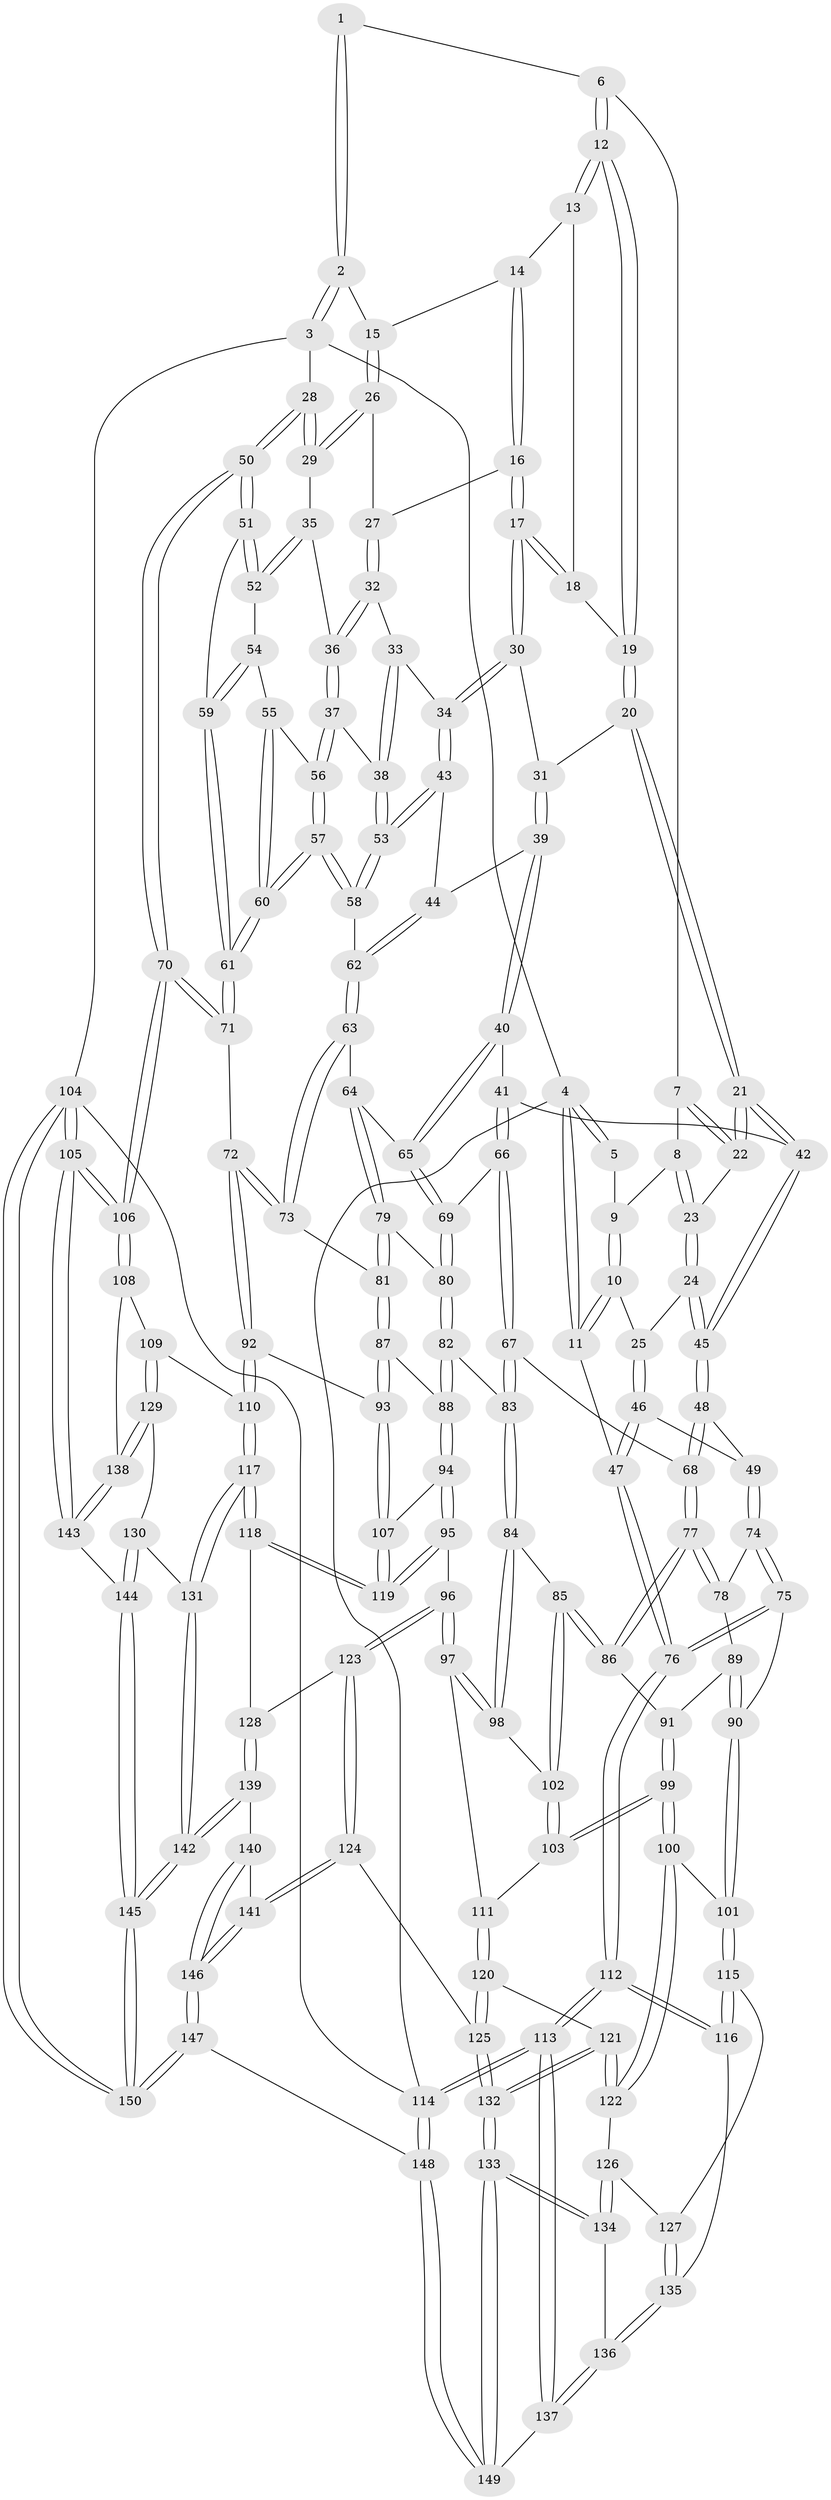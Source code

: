 // coarse degree distribution, {4: 0.3904761904761905, 5: 0.41904761904761906, 6: 0.11428571428571428, 3: 0.0761904761904762}
// Generated by graph-tools (version 1.1) at 2025/24/03/03/25 07:24:36]
// undirected, 150 vertices, 372 edges
graph export_dot {
graph [start="1"]
  node [color=gray90,style=filled];
  1 [pos="+0.39959425733585063+0"];
  2 [pos="+0.9497417735271221+0"];
  3 [pos="+1+0"];
  4 [pos="+0+0"];
  5 [pos="+0.19727704488421594+0"];
  6 [pos="+0.4266844274152504+0"];
  7 [pos="+0.34810910679717827+0.08219469669189276"];
  8 [pos="+0.31223981639332665+0.10082739067018225"];
  9 [pos="+0.19958969128563406+0"];
  10 [pos="+0.17500530989742652+0.14622056714419726"];
  11 [pos="+0+0.18703785123482441"];
  12 [pos="+0.510548352941708+0.07269516714795589"];
  13 [pos="+0.6383112713159556+0.0317202597475484"];
  14 [pos="+0.7625602056209944+0"];
  15 [pos="+0.9171901083618245+0"];
  16 [pos="+0.6826176232169673+0.12586290905107533"];
  17 [pos="+0.6636049543463268+0.14485627122247832"];
  18 [pos="+0.6317904244286788+0.11995972425447024"];
  19 [pos="+0.5110706131752416+0.07566264341632646"];
  20 [pos="+0.5003967678948166+0.14693492219439763"];
  21 [pos="+0.4313469720678657+0.22305104901855324"];
  22 [pos="+0.4030349370466932+0.19764767604745612"];
  23 [pos="+0.25165264826939227+0.16299038725071174"];
  24 [pos="+0.22399635514696342+0.17553833104636932"];
  25 [pos="+0.2093609808255381+0.17161045703093736"];
  26 [pos="+0.875860419592199+0.04216605557203554"];
  27 [pos="+0.7657980696624314+0.1519122336821023"];
  28 [pos="+1+0.2602978976739282"];
  29 [pos="+0.8894215597325252+0.17771157721041242"];
  30 [pos="+0.6587326024313644+0.18456677969238894"];
  31 [pos="+0.6018020164459307+0.2114451588647699"];
  32 [pos="+0.7523505507503434+0.2036776242109804"];
  33 [pos="+0.7472608915982678+0.20762180857528595"];
  34 [pos="+0.7039956677380902+0.220849002798431"];
  35 [pos="+0.8844428009294067+0.19318526448617637"];
  36 [pos="+0.8583099077063582+0.216148264010354"];
  37 [pos="+0.8427027127609014+0.2502646824827448"];
  38 [pos="+0.7830573014415367+0.26475187594407185"];
  39 [pos="+0.5899745497231007+0.2733463720196422"];
  40 [pos="+0.5757845425250381+0.2940891088599184"];
  41 [pos="+0.4562851594685026+0.2752668883183669"];
  42 [pos="+0.4312247800273883+0.2241365396602182"];
  43 [pos="+0.7038843705597183+0.2538873822008692"];
  44 [pos="+0.6809771391034294+0.28691429550723435"];
  45 [pos="+0.2925251581228896+0.29133510931383966"];
  46 [pos="+0.1625890092621405+0.28607088054015734"];
  47 [pos="+0+0.33460647824455225"];
  48 [pos="+0.28723713381082683+0.3147349487823126"];
  49 [pos="+0.2094277869017032+0.343504090021708"];
  50 [pos="+1+0.3153307631314487"];
  51 [pos="+0.9634939293506912+0.3084797823385763"];
  52 [pos="+0.9214835870369875+0.25036588833171924"];
  53 [pos="+0.7601391154641569+0.2983257487698799"];
  54 [pos="+0.8765042284173438+0.30007667974297597"];
  55 [pos="+0.8738313480565452+0.29931926064655856"];
  56 [pos="+0.8431087654215713+0.2672384794393096"];
  57 [pos="+0.8039603311902217+0.3541620176659349"];
  58 [pos="+0.7656442506472608+0.3216672883570869"];
  59 [pos="+0.938954807503313+0.326539764854638"];
  60 [pos="+0.8302299100094678+0.4206343193434481"];
  61 [pos="+0.8406302169475829+0.45647059053925687"];
  62 [pos="+0.6822800291798805+0.3462931800525577"];
  63 [pos="+0.6786849164602037+0.352472233104035"];
  64 [pos="+0.6441340965384723+0.3596744780600378"];
  65 [pos="+0.5841859764550966+0.325699448723578"];
  66 [pos="+0.4478236355034171+0.3344354366512712"];
  67 [pos="+0.4286710257530529+0.370743078079305"];
  68 [pos="+0.3195679657586107+0.3674816002204921"];
  69 [pos="+0.5510308752413063+0.3775731990687563"];
  70 [pos="+1+0.5858371896509995"];
  71 [pos="+0.839828184593469+0.4643731851654383"];
  72 [pos="+0.8121498391246877+0.4816409958441983"];
  73 [pos="+0.7410392873095054+0.44559686509938407"];
  74 [pos="+0.17483647425097204+0.3990965843470494"];
  75 [pos="+0.056943743717553626+0.45707841797838167"];
  76 [pos="+0+0.3889033902938434"];
  77 [pos="+0.3028927290295606+0.43964770955069976"];
  78 [pos="+0.2537136916118777+0.4399326448415871"];
  79 [pos="+0.6232752512609633+0.4208432196823625"];
  80 [pos="+0.5509784094144166+0.3862147752608814"];
  81 [pos="+0.6287010524610976+0.45266246660632714"];
  82 [pos="+0.5150921333543067+0.45947769989937576"];
  83 [pos="+0.4494496455245734+0.4483801782785888"];
  84 [pos="+0.4437417822179509+0.4543440754618645"];
  85 [pos="+0.3313403596755109+0.48040868666348496"];
  86 [pos="+0.3202326843564078+0.47144960375781875"];
  87 [pos="+0.6095603572478945+0.477495126586089"];
  88 [pos="+0.5677800145273607+0.5109619457894018"];
  89 [pos="+0.23127078382388389+0.47627453661180214"];
  90 [pos="+0.1319458163442699+0.539322102481822"];
  91 [pos="+0.258450187332032+0.5145503706016142"];
  92 [pos="+0.7886582681302177+0.5275815579306447"];
  93 [pos="+0.7461813934865833+0.5473226755152344"];
  94 [pos="+0.5710436318734184+0.5845587560692139"];
  95 [pos="+0.5325810829973572+0.6316828978265902"];
  96 [pos="+0.5279097226053359+0.6355812873040336"];
  97 [pos="+0.43798937828972895+0.5930871946636529"];
  98 [pos="+0.43133245797751646+0.5696506504770475"];
  99 [pos="+0.1936300416189216+0.6044022521153103"];
  100 [pos="+0.18018582532830904+0.610981122054051"];
  101 [pos="+0.17203347061239063+0.6037026661349635"];
  102 [pos="+0.3352819809090996+0.5088805709211419"];
  103 [pos="+0.31325202442829636+0.5802284202565828"];
  104 [pos="+1+1"];
  105 [pos="+1+1"];
  106 [pos="+1+0.6089704089909963"];
  107 [pos="+0.6800014794239696+0.5916528831345461"];
  108 [pos="+1+0.6581426043057074"];
  109 [pos="+0.8673825201381994+0.6744569652748212"];
  110 [pos="+0.825610417909743+0.6696710318552636"];
  111 [pos="+0.3664311687374148+0.6228357600465226"];
  112 [pos="+0+0.6445602758662525"];
  113 [pos="+0+1"];
  114 [pos="+0+1"];
  115 [pos="+0+0.6697493934103584"];
  116 [pos="+0+0.6604464009031493"];
  117 [pos="+0.7530670230522347+0.7588825825954241"];
  118 [pos="+0.7228507204573927+0.7446286997682552"];
  119 [pos="+0.7071016617873397+0.7155984135746492"];
  120 [pos="+0.34262338381744223+0.7062649622105719"];
  121 [pos="+0.20613879770584967+0.669274863902874"];
  122 [pos="+0.1860065719551618+0.6436182551999153"];
  123 [pos="+0.5125501203640144+0.7333933575445231"];
  124 [pos="+0.42372071022827346+0.8046867353653177"];
  125 [pos="+0.3919633494544325+0.7948861141976388"];
  126 [pos="+0.13796007615081157+0.6918450900332507"];
  127 [pos="+0.08365254056425808+0.7229824823209329"];
  128 [pos="+0.5905843955323489+0.7734370027500084"];
  129 [pos="+0.8994269188191581+0.8058779591039514"];
  130 [pos="+0.8690552549955317+0.8083822314634089"];
  131 [pos="+0.7578865923531515+0.7729405072963437"];
  132 [pos="+0.22178041286130026+0.8610658382753582"];
  133 [pos="+0.2214109684135349+0.8615084509457823"];
  134 [pos="+0.1295803021045093+0.8549854274588253"];
  135 [pos="+0.07302606229015597+0.7643455706063292"];
  136 [pos="+0.06957798256489955+0.8609840855450329"];
  137 [pos="+0+0.9558338450644308"];
  138 [pos="+0.9042936993840938+0.8065775327630441"];
  139 [pos="+0.6231438574805549+0.9196728493588782"];
  140 [pos="+0.5948676278858778+0.9194488403498523"];
  141 [pos="+0.44211689320324943+0.8650431376101438"];
  142 [pos="+0.7184181189414852+0.9759519758359858"];
  143 [pos="+0.9297469079807513+0.8531132034674874"];
  144 [pos="+0.8417025038483125+0.9438561572411633"];
  145 [pos="+0.7676749763715828+1"];
  146 [pos="+0.3884985327700067+1"];
  147 [pos="+0.34525296930955174+1"];
  148 [pos="+0.331493326835626+1"];
  149 [pos="+0.2469069819143871+0.9739608921294953"];
  150 [pos="+0.8076625024414396+1"];
  1 -- 2;
  1 -- 2;
  1 -- 6;
  2 -- 3;
  2 -- 3;
  2 -- 15;
  3 -- 4;
  3 -- 28;
  3 -- 104;
  4 -- 5;
  4 -- 5;
  4 -- 11;
  4 -- 11;
  4 -- 114;
  5 -- 9;
  6 -- 7;
  6 -- 12;
  6 -- 12;
  7 -- 8;
  7 -- 22;
  7 -- 22;
  8 -- 9;
  8 -- 23;
  8 -- 23;
  9 -- 10;
  9 -- 10;
  10 -- 11;
  10 -- 11;
  10 -- 25;
  11 -- 47;
  12 -- 13;
  12 -- 13;
  12 -- 19;
  12 -- 19;
  13 -- 14;
  13 -- 18;
  14 -- 15;
  14 -- 16;
  14 -- 16;
  15 -- 26;
  15 -- 26;
  16 -- 17;
  16 -- 17;
  16 -- 27;
  17 -- 18;
  17 -- 18;
  17 -- 30;
  17 -- 30;
  18 -- 19;
  19 -- 20;
  19 -- 20;
  20 -- 21;
  20 -- 21;
  20 -- 31;
  21 -- 22;
  21 -- 22;
  21 -- 42;
  21 -- 42;
  22 -- 23;
  23 -- 24;
  23 -- 24;
  24 -- 25;
  24 -- 45;
  24 -- 45;
  25 -- 46;
  25 -- 46;
  26 -- 27;
  26 -- 29;
  26 -- 29;
  27 -- 32;
  27 -- 32;
  28 -- 29;
  28 -- 29;
  28 -- 50;
  28 -- 50;
  29 -- 35;
  30 -- 31;
  30 -- 34;
  30 -- 34;
  31 -- 39;
  31 -- 39;
  32 -- 33;
  32 -- 36;
  32 -- 36;
  33 -- 34;
  33 -- 38;
  33 -- 38;
  34 -- 43;
  34 -- 43;
  35 -- 36;
  35 -- 52;
  35 -- 52;
  36 -- 37;
  36 -- 37;
  37 -- 38;
  37 -- 56;
  37 -- 56;
  38 -- 53;
  38 -- 53;
  39 -- 40;
  39 -- 40;
  39 -- 44;
  40 -- 41;
  40 -- 65;
  40 -- 65;
  41 -- 42;
  41 -- 66;
  41 -- 66;
  42 -- 45;
  42 -- 45;
  43 -- 44;
  43 -- 53;
  43 -- 53;
  44 -- 62;
  44 -- 62;
  45 -- 48;
  45 -- 48;
  46 -- 47;
  46 -- 47;
  46 -- 49;
  47 -- 76;
  47 -- 76;
  48 -- 49;
  48 -- 68;
  48 -- 68;
  49 -- 74;
  49 -- 74;
  50 -- 51;
  50 -- 51;
  50 -- 70;
  50 -- 70;
  51 -- 52;
  51 -- 52;
  51 -- 59;
  52 -- 54;
  53 -- 58;
  53 -- 58;
  54 -- 55;
  54 -- 59;
  54 -- 59;
  55 -- 56;
  55 -- 60;
  55 -- 60;
  56 -- 57;
  56 -- 57;
  57 -- 58;
  57 -- 58;
  57 -- 60;
  57 -- 60;
  58 -- 62;
  59 -- 61;
  59 -- 61;
  60 -- 61;
  60 -- 61;
  61 -- 71;
  61 -- 71;
  62 -- 63;
  62 -- 63;
  63 -- 64;
  63 -- 73;
  63 -- 73;
  64 -- 65;
  64 -- 79;
  64 -- 79;
  65 -- 69;
  65 -- 69;
  66 -- 67;
  66 -- 67;
  66 -- 69;
  67 -- 68;
  67 -- 83;
  67 -- 83;
  68 -- 77;
  68 -- 77;
  69 -- 80;
  69 -- 80;
  70 -- 71;
  70 -- 71;
  70 -- 106;
  70 -- 106;
  71 -- 72;
  72 -- 73;
  72 -- 73;
  72 -- 92;
  72 -- 92;
  73 -- 81;
  74 -- 75;
  74 -- 75;
  74 -- 78;
  75 -- 76;
  75 -- 76;
  75 -- 90;
  76 -- 112;
  76 -- 112;
  77 -- 78;
  77 -- 78;
  77 -- 86;
  77 -- 86;
  78 -- 89;
  79 -- 80;
  79 -- 81;
  79 -- 81;
  80 -- 82;
  80 -- 82;
  81 -- 87;
  81 -- 87;
  82 -- 83;
  82 -- 88;
  82 -- 88;
  83 -- 84;
  83 -- 84;
  84 -- 85;
  84 -- 98;
  84 -- 98;
  85 -- 86;
  85 -- 86;
  85 -- 102;
  85 -- 102;
  86 -- 91;
  87 -- 88;
  87 -- 93;
  87 -- 93;
  88 -- 94;
  88 -- 94;
  89 -- 90;
  89 -- 90;
  89 -- 91;
  90 -- 101;
  90 -- 101;
  91 -- 99;
  91 -- 99;
  92 -- 93;
  92 -- 110;
  92 -- 110;
  93 -- 107;
  93 -- 107;
  94 -- 95;
  94 -- 95;
  94 -- 107;
  95 -- 96;
  95 -- 119;
  95 -- 119;
  96 -- 97;
  96 -- 97;
  96 -- 123;
  96 -- 123;
  97 -- 98;
  97 -- 98;
  97 -- 111;
  98 -- 102;
  99 -- 100;
  99 -- 100;
  99 -- 103;
  99 -- 103;
  100 -- 101;
  100 -- 122;
  100 -- 122;
  101 -- 115;
  101 -- 115;
  102 -- 103;
  102 -- 103;
  103 -- 111;
  104 -- 105;
  104 -- 105;
  104 -- 150;
  104 -- 150;
  104 -- 114;
  105 -- 106;
  105 -- 106;
  105 -- 143;
  105 -- 143;
  106 -- 108;
  106 -- 108;
  107 -- 119;
  107 -- 119;
  108 -- 109;
  108 -- 138;
  109 -- 110;
  109 -- 129;
  109 -- 129;
  110 -- 117;
  110 -- 117;
  111 -- 120;
  111 -- 120;
  112 -- 113;
  112 -- 113;
  112 -- 116;
  112 -- 116;
  113 -- 114;
  113 -- 114;
  113 -- 137;
  113 -- 137;
  114 -- 148;
  114 -- 148;
  115 -- 116;
  115 -- 116;
  115 -- 127;
  116 -- 135;
  117 -- 118;
  117 -- 118;
  117 -- 131;
  117 -- 131;
  118 -- 119;
  118 -- 119;
  118 -- 128;
  120 -- 121;
  120 -- 125;
  120 -- 125;
  121 -- 122;
  121 -- 122;
  121 -- 132;
  121 -- 132;
  122 -- 126;
  123 -- 124;
  123 -- 124;
  123 -- 128;
  124 -- 125;
  124 -- 141;
  124 -- 141;
  125 -- 132;
  125 -- 132;
  126 -- 127;
  126 -- 134;
  126 -- 134;
  127 -- 135;
  127 -- 135;
  128 -- 139;
  128 -- 139;
  129 -- 130;
  129 -- 138;
  129 -- 138;
  130 -- 131;
  130 -- 144;
  130 -- 144;
  131 -- 142;
  131 -- 142;
  132 -- 133;
  132 -- 133;
  133 -- 134;
  133 -- 134;
  133 -- 149;
  133 -- 149;
  134 -- 136;
  135 -- 136;
  135 -- 136;
  136 -- 137;
  136 -- 137;
  137 -- 149;
  138 -- 143;
  138 -- 143;
  139 -- 140;
  139 -- 142;
  139 -- 142;
  140 -- 141;
  140 -- 146;
  140 -- 146;
  141 -- 146;
  141 -- 146;
  142 -- 145;
  142 -- 145;
  143 -- 144;
  144 -- 145;
  144 -- 145;
  145 -- 150;
  145 -- 150;
  146 -- 147;
  146 -- 147;
  147 -- 148;
  147 -- 150;
  147 -- 150;
  148 -- 149;
  148 -- 149;
}
